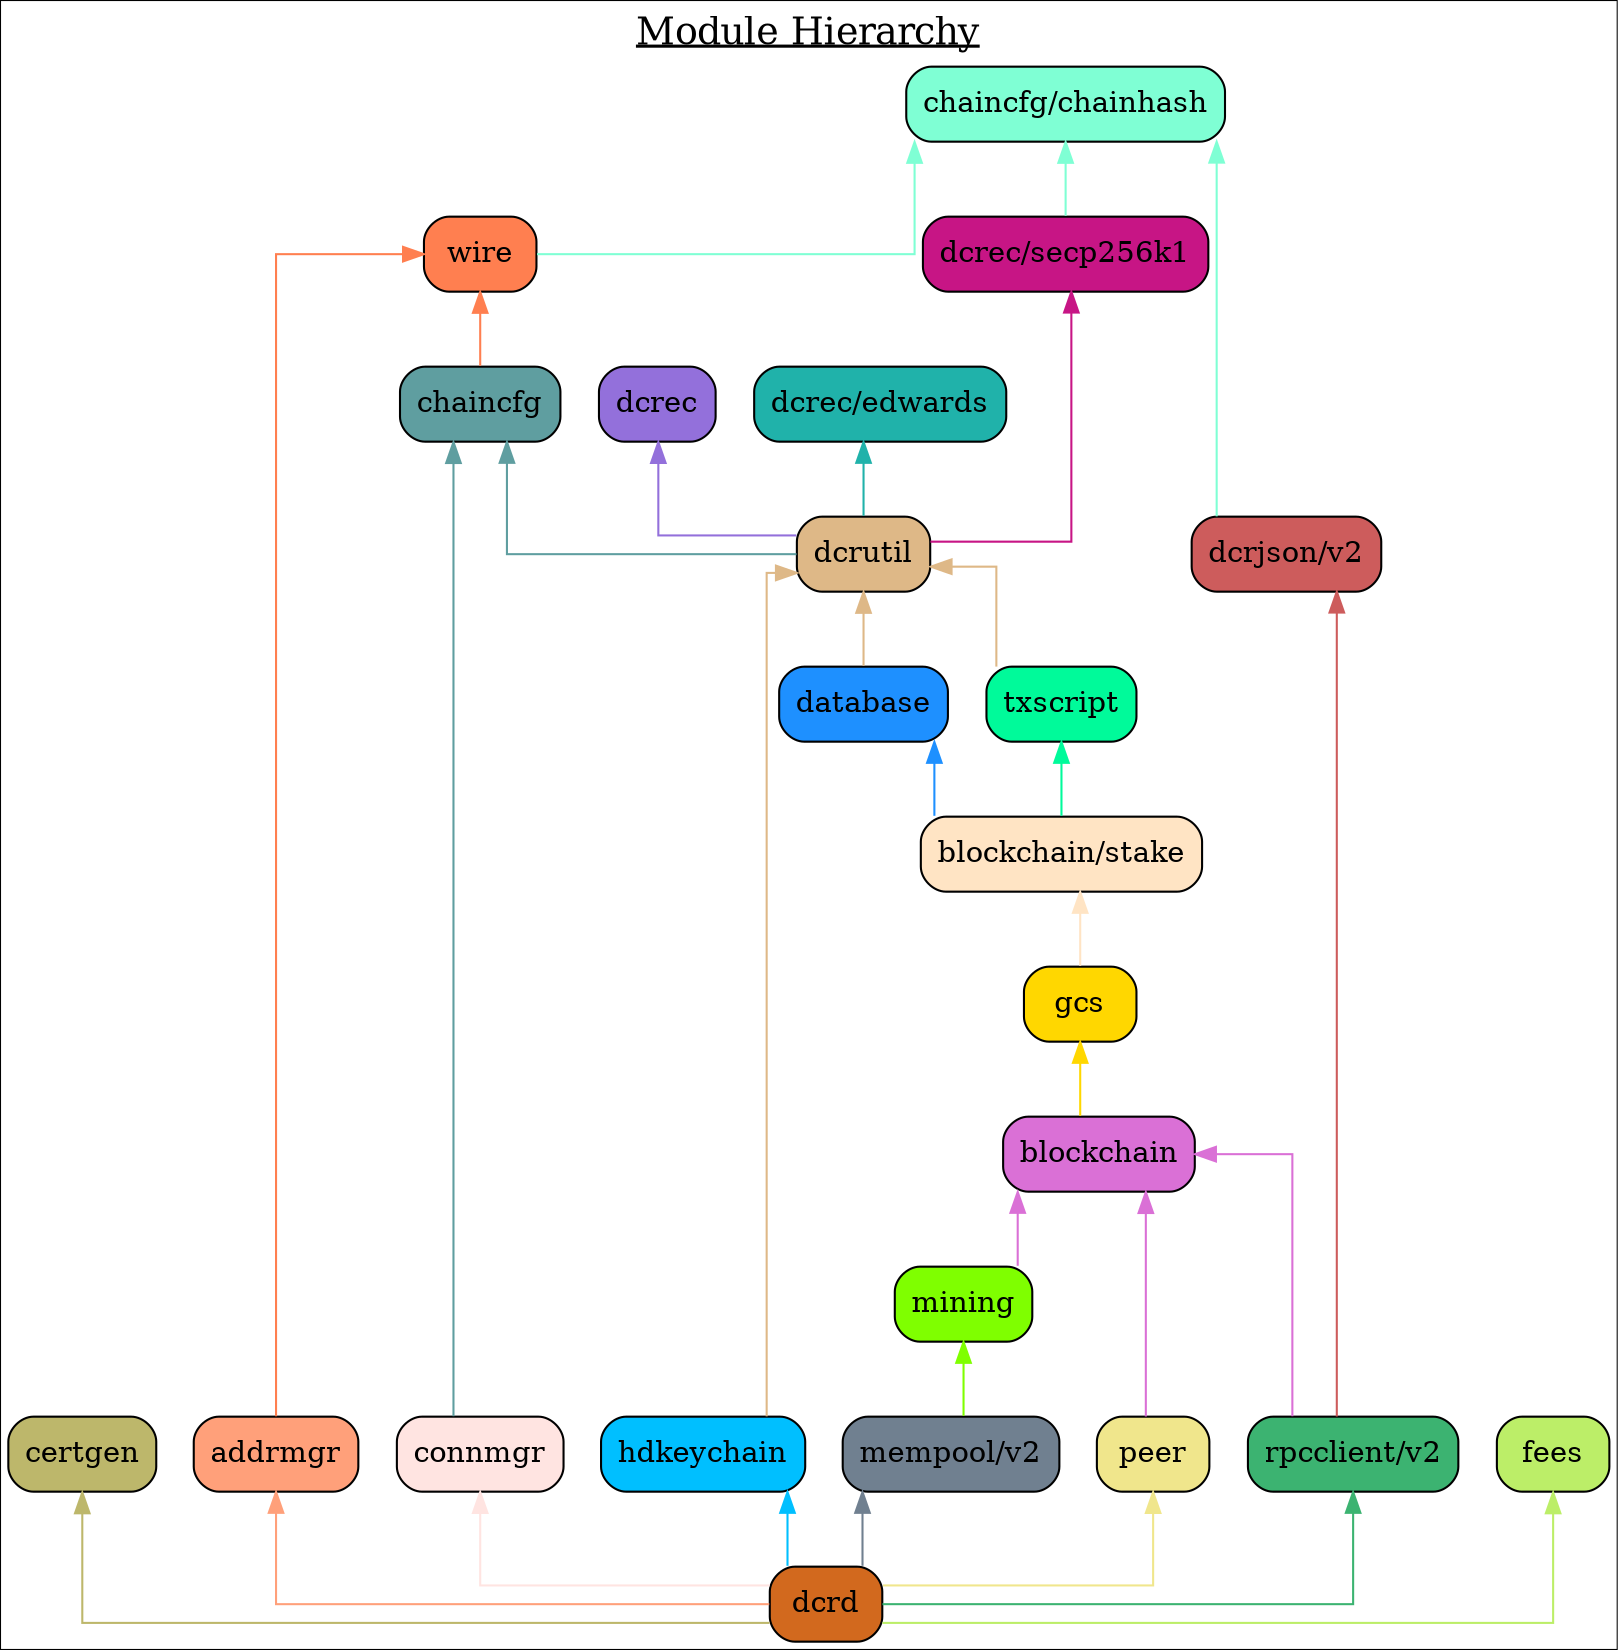digraph {
	graph [splines=ortho colorscheme=svg label=<<u>Module Hierarchy</u>> labelloc=t fontsize=18.0]
	node [shape=box style="filled, rounded"]

	certgen [label="certgen" fillcolor=darkkhaki]
	chainhash [label="chaincfg/chainhash" fillcolor=aquamarine]
	dcrjson [label="dcrjson/v2" fillcolor=indianred]
	wire [label="wire" fillcolor=coral]
	addrmgr [label="addrmgr" fillcolor=lightsalmon]
	chaincfg [label="chaincfg" fillcolor=cadetblue]
	connmgr [label="connmgr" fillcolor=mistyrose]
	dcrec [label="dcrec" fillcolor=mediumpurple]
	edwards [label="dcrec/edwards" fillcolor=lightseagreen]
	secp256k1 [label="dcrec/secp256k1" fillcolor=mediumvioletred]
	dcrutil [label="dcrutil" fillcolor=burlywood]
	database [label="database" fillcolor=dodgerblue]
	hdkeychain [label="hdkeychain" fillcolor=deepskyblue]
	txscript [label="txscript" fillcolor=mediumspringgreen]
	stake [label="blockchain/stake" fillcolor=bisque]
	gcs [label="gcs" fillcolor=gold]
	blockchain [label="blockchain" fillcolor=orchid]
	mempool [label="mempool/v2" fillcolor=slategray]
	mining [label="mining" fillcolor=chartreuse]
	peer [label="peer" fillcolor=khaki]
	rpcclient [label="rpcclient/v2" fillcolor=mediumseagreen]
	fees [label="fees" fillcolor=darkolivegreen2]
	dcrd [label="dcrd" fillcolor=chocolate]

	{rank=same connmgr addrmgr hdkeychain peer rpcclient mempool}

	certgen
	chainhash -> dcrjson [dir=back color=aquamarine]
	chainhash -> wire [dir=back color=aquamarine]
	wire -> addrmgr [dir=back color=coral]
	wire -> chaincfg [dir=back color=coral]
	chaincfg -> connmgr [dir=back color=cadetblue]
	chainhash -> secp256k1 [dir=back color=aquamarine]
	chaincfg -> dcrutil [dir=back color=cadetblue]
	dcrec -> dcrutil [dir=back color=mediumpurple]
	edwards ->  dcrutil [dir=back color=lightseagreen]
	secp256k1 ->  dcrutil [dir=back color=mediumvioletred]
	dcrutil -> database [dir=back color=burlywood]
	dcrutil -> hdkeychain [dir=back color=burlywood]
	dcrutil -> txscript [dir=back color=burlywood]
	database ->  stake [dir=back color=dodgerblue]
	txscript -> stake [dir=back color=mediumspringgreen]
	stake -> gcs [dir=back color=bisque]
	gcs -> blockchain [dir=back color=gold]
	blockchain -> mining [dir=back color=orchid]
	mining -> mempool [dir=back color=chartreuse]
	blockchain -> peer [dir=back color=orchid]
	blockchain -> rpcclient [dir=back color=orchid]
	dcrjson -> rpcclient [dir=back color=indianred]

	fees -> dcrd [dir=back color=darkolivegreen2]
	mempool -> dcrd [dir=back color=slategray]
	certgen -> dcrd [dir=back color=darkkhaki]
	addrmgr -> dcrd [dir=back color=lightsalmon]
	hdkeychain -> dcrd [dir=back color=deepskyblue]
	connmgr -> dcrd [dir=back color=mistyrose]
	rpcclient -> dcrd [dir=back color=mediumseagreen]
	peer -> dcrd [dir=back color=khaki]
}
